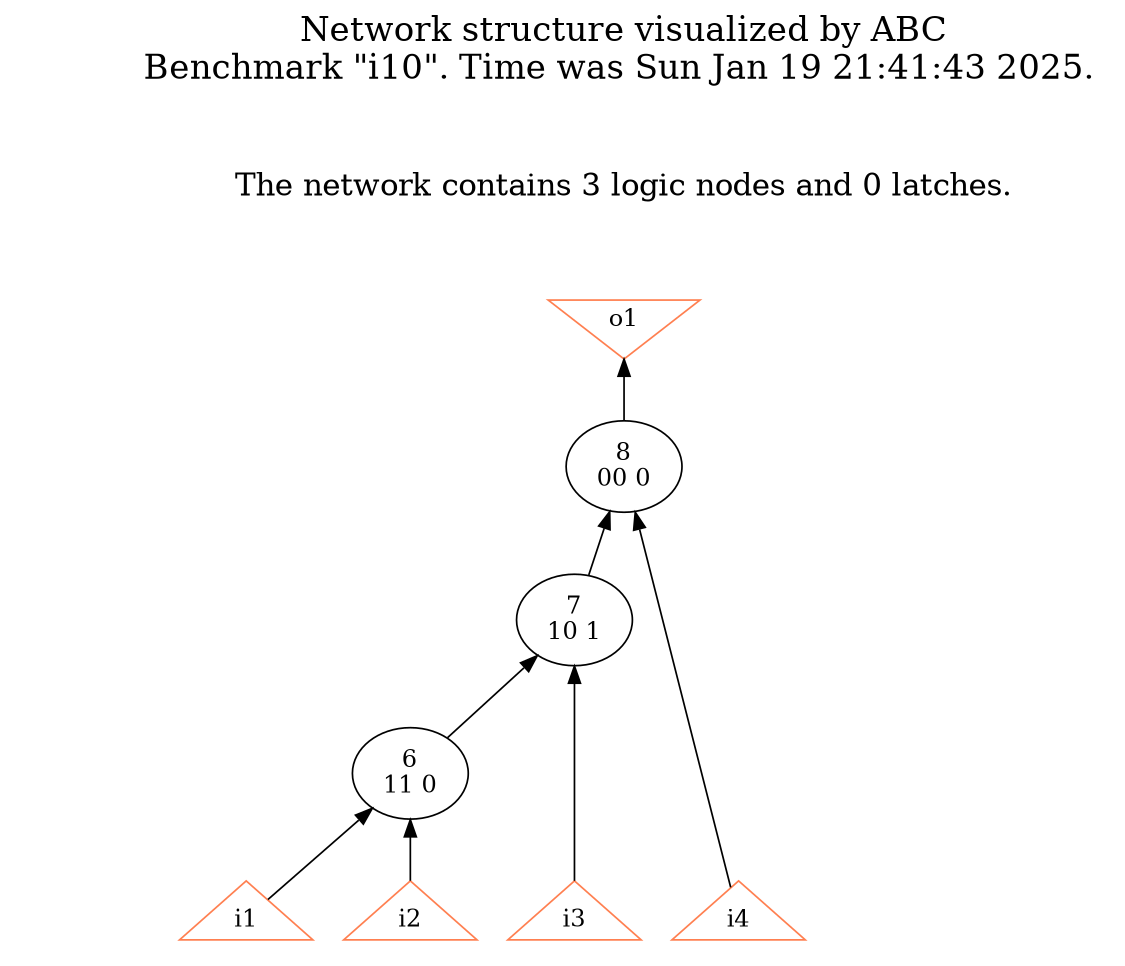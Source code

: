 # Network structure generated by ABC

digraph network {
size = "7.5,10";
center = true;
edge [dir = back];

{
  node [shape = plaintext];
  edge [style = invis];
  LevelTitle1 [label=""];
  LevelTitle2 [label=""];
  Level4 [label = ""];
  Level3 [label = ""];
  Level2 [label = ""];
  Level1 [label = ""];
  Level0 [label = ""];
  LevelTitle1 ->  LevelTitle2 ->  Level4 ->  Level3 ->  Level2 ->  Level1 ->  Level0;
}

{
  rank = same;
  LevelTitle1;
  title1 [shape=plaintext,
          fontsize=20,
          fontname = "Times-Roman",
          label="Network structure visualized by ABC\nBenchmark \"i10\". Time was Sun Jan 19 21:41:43 2025. "
         ];
}

{
  rank = same;
  LevelTitle2;
  title2 [shape=plaintext,
          fontsize=18,
          fontname = "Times-Roman",
          label="The network contains 3 logic nodes and 0 latches.\n"
         ];
}

{
  rank = same;
  Level4;
  Node5 [label = "o1", shape = invtriangle, color = coral, fillcolor = coral];
}

{
  rank = same;
  Level3;
  Node8 [label = "8\n00 0", shape = ellipse];
}

{
  rank = same;
  Level2;
  Node7 [label = "7\n10 1", shape = ellipse];
}

{
  rank = same;
  Level1;
  Node6 [label = "6\n11 0", shape = ellipse];
}

{
  rank = same;
  Level0;
  Node1 [label = "i1", shape = triangle, color = coral, fillcolor = coral];
  Node2 [label = "i2", shape = triangle, color = coral, fillcolor = coral];
  Node3 [label = "i3", shape = triangle, color = coral, fillcolor = coral];
  Node4 [label = "i4", shape = triangle, color = coral, fillcolor = coral];
}

title1 -> title2 [style = invis];
title2 -> Node5 [style = invis];
Node5 -> Node8 [style = solid];
Node6 -> Node1 [style = solid];
Node6 -> Node2 [style = solid];
Node7 -> Node6 [style = solid];
Node7 -> Node3 [style = solid];
Node8 -> Node7 [style = solid];
Node8 -> Node4 [style = solid];
}


